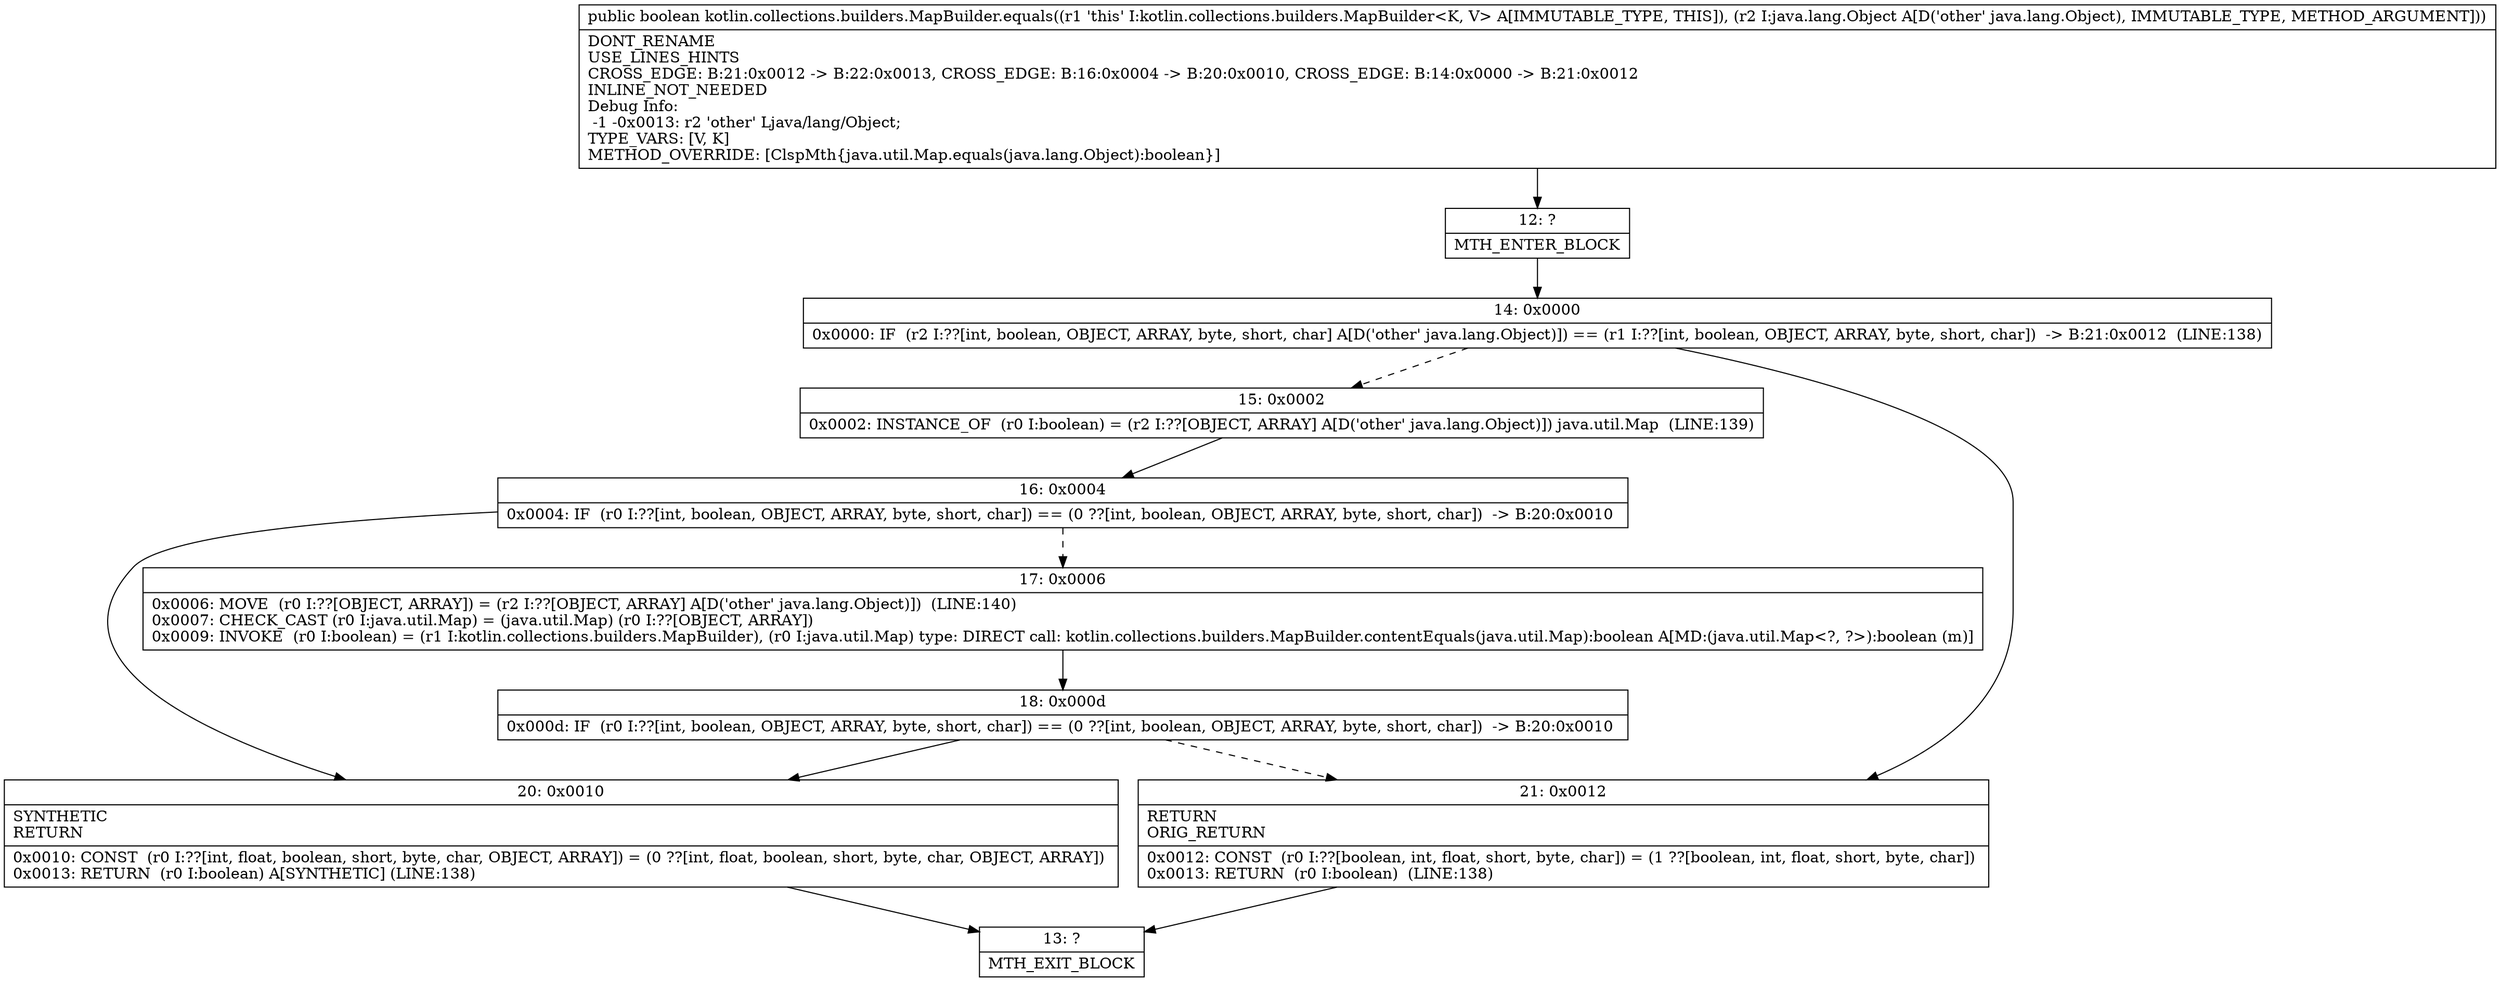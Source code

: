 digraph "CFG forkotlin.collections.builders.MapBuilder.equals(Ljava\/lang\/Object;)Z" {
Node_12 [shape=record,label="{12\:\ ?|MTH_ENTER_BLOCK\l}"];
Node_14 [shape=record,label="{14\:\ 0x0000|0x0000: IF  (r2 I:??[int, boolean, OBJECT, ARRAY, byte, short, char] A[D('other' java.lang.Object)]) == (r1 I:??[int, boolean, OBJECT, ARRAY, byte, short, char])  \-\> B:21:0x0012  (LINE:138)\l}"];
Node_15 [shape=record,label="{15\:\ 0x0002|0x0002: INSTANCE_OF  (r0 I:boolean) = (r2 I:??[OBJECT, ARRAY] A[D('other' java.lang.Object)]) java.util.Map  (LINE:139)\l}"];
Node_16 [shape=record,label="{16\:\ 0x0004|0x0004: IF  (r0 I:??[int, boolean, OBJECT, ARRAY, byte, short, char]) == (0 ??[int, boolean, OBJECT, ARRAY, byte, short, char])  \-\> B:20:0x0010 \l}"];
Node_17 [shape=record,label="{17\:\ 0x0006|0x0006: MOVE  (r0 I:??[OBJECT, ARRAY]) = (r2 I:??[OBJECT, ARRAY] A[D('other' java.lang.Object)])  (LINE:140)\l0x0007: CHECK_CAST (r0 I:java.util.Map) = (java.util.Map) (r0 I:??[OBJECT, ARRAY]) \l0x0009: INVOKE  (r0 I:boolean) = (r1 I:kotlin.collections.builders.MapBuilder), (r0 I:java.util.Map) type: DIRECT call: kotlin.collections.builders.MapBuilder.contentEquals(java.util.Map):boolean A[MD:(java.util.Map\<?, ?\>):boolean (m)]\l}"];
Node_18 [shape=record,label="{18\:\ 0x000d|0x000d: IF  (r0 I:??[int, boolean, OBJECT, ARRAY, byte, short, char]) == (0 ??[int, boolean, OBJECT, ARRAY, byte, short, char])  \-\> B:20:0x0010 \l}"];
Node_20 [shape=record,label="{20\:\ 0x0010|SYNTHETIC\lRETURN\l|0x0010: CONST  (r0 I:??[int, float, boolean, short, byte, char, OBJECT, ARRAY]) = (0 ??[int, float, boolean, short, byte, char, OBJECT, ARRAY]) \l0x0013: RETURN  (r0 I:boolean) A[SYNTHETIC] (LINE:138)\l}"];
Node_13 [shape=record,label="{13\:\ ?|MTH_EXIT_BLOCK\l}"];
Node_21 [shape=record,label="{21\:\ 0x0012|RETURN\lORIG_RETURN\l|0x0012: CONST  (r0 I:??[boolean, int, float, short, byte, char]) = (1 ??[boolean, int, float, short, byte, char]) \l0x0013: RETURN  (r0 I:boolean)  (LINE:138)\l}"];
MethodNode[shape=record,label="{public boolean kotlin.collections.builders.MapBuilder.equals((r1 'this' I:kotlin.collections.builders.MapBuilder\<K, V\> A[IMMUTABLE_TYPE, THIS]), (r2 I:java.lang.Object A[D('other' java.lang.Object), IMMUTABLE_TYPE, METHOD_ARGUMENT]))  | DONT_RENAME\lUSE_LINES_HINTS\lCROSS_EDGE: B:21:0x0012 \-\> B:22:0x0013, CROSS_EDGE: B:16:0x0004 \-\> B:20:0x0010, CROSS_EDGE: B:14:0x0000 \-\> B:21:0x0012\lINLINE_NOT_NEEDED\lDebug Info:\l  \-1 \-0x0013: r2 'other' Ljava\/lang\/Object;\lTYPE_VARS: [V, K]\lMETHOD_OVERRIDE: [ClspMth\{java.util.Map.equals(java.lang.Object):boolean\}]\l}"];
MethodNode -> Node_12;Node_12 -> Node_14;
Node_14 -> Node_15[style=dashed];
Node_14 -> Node_21;
Node_15 -> Node_16;
Node_16 -> Node_17[style=dashed];
Node_16 -> Node_20;
Node_17 -> Node_18;
Node_18 -> Node_20;
Node_18 -> Node_21[style=dashed];
Node_20 -> Node_13;
Node_21 -> Node_13;
}

